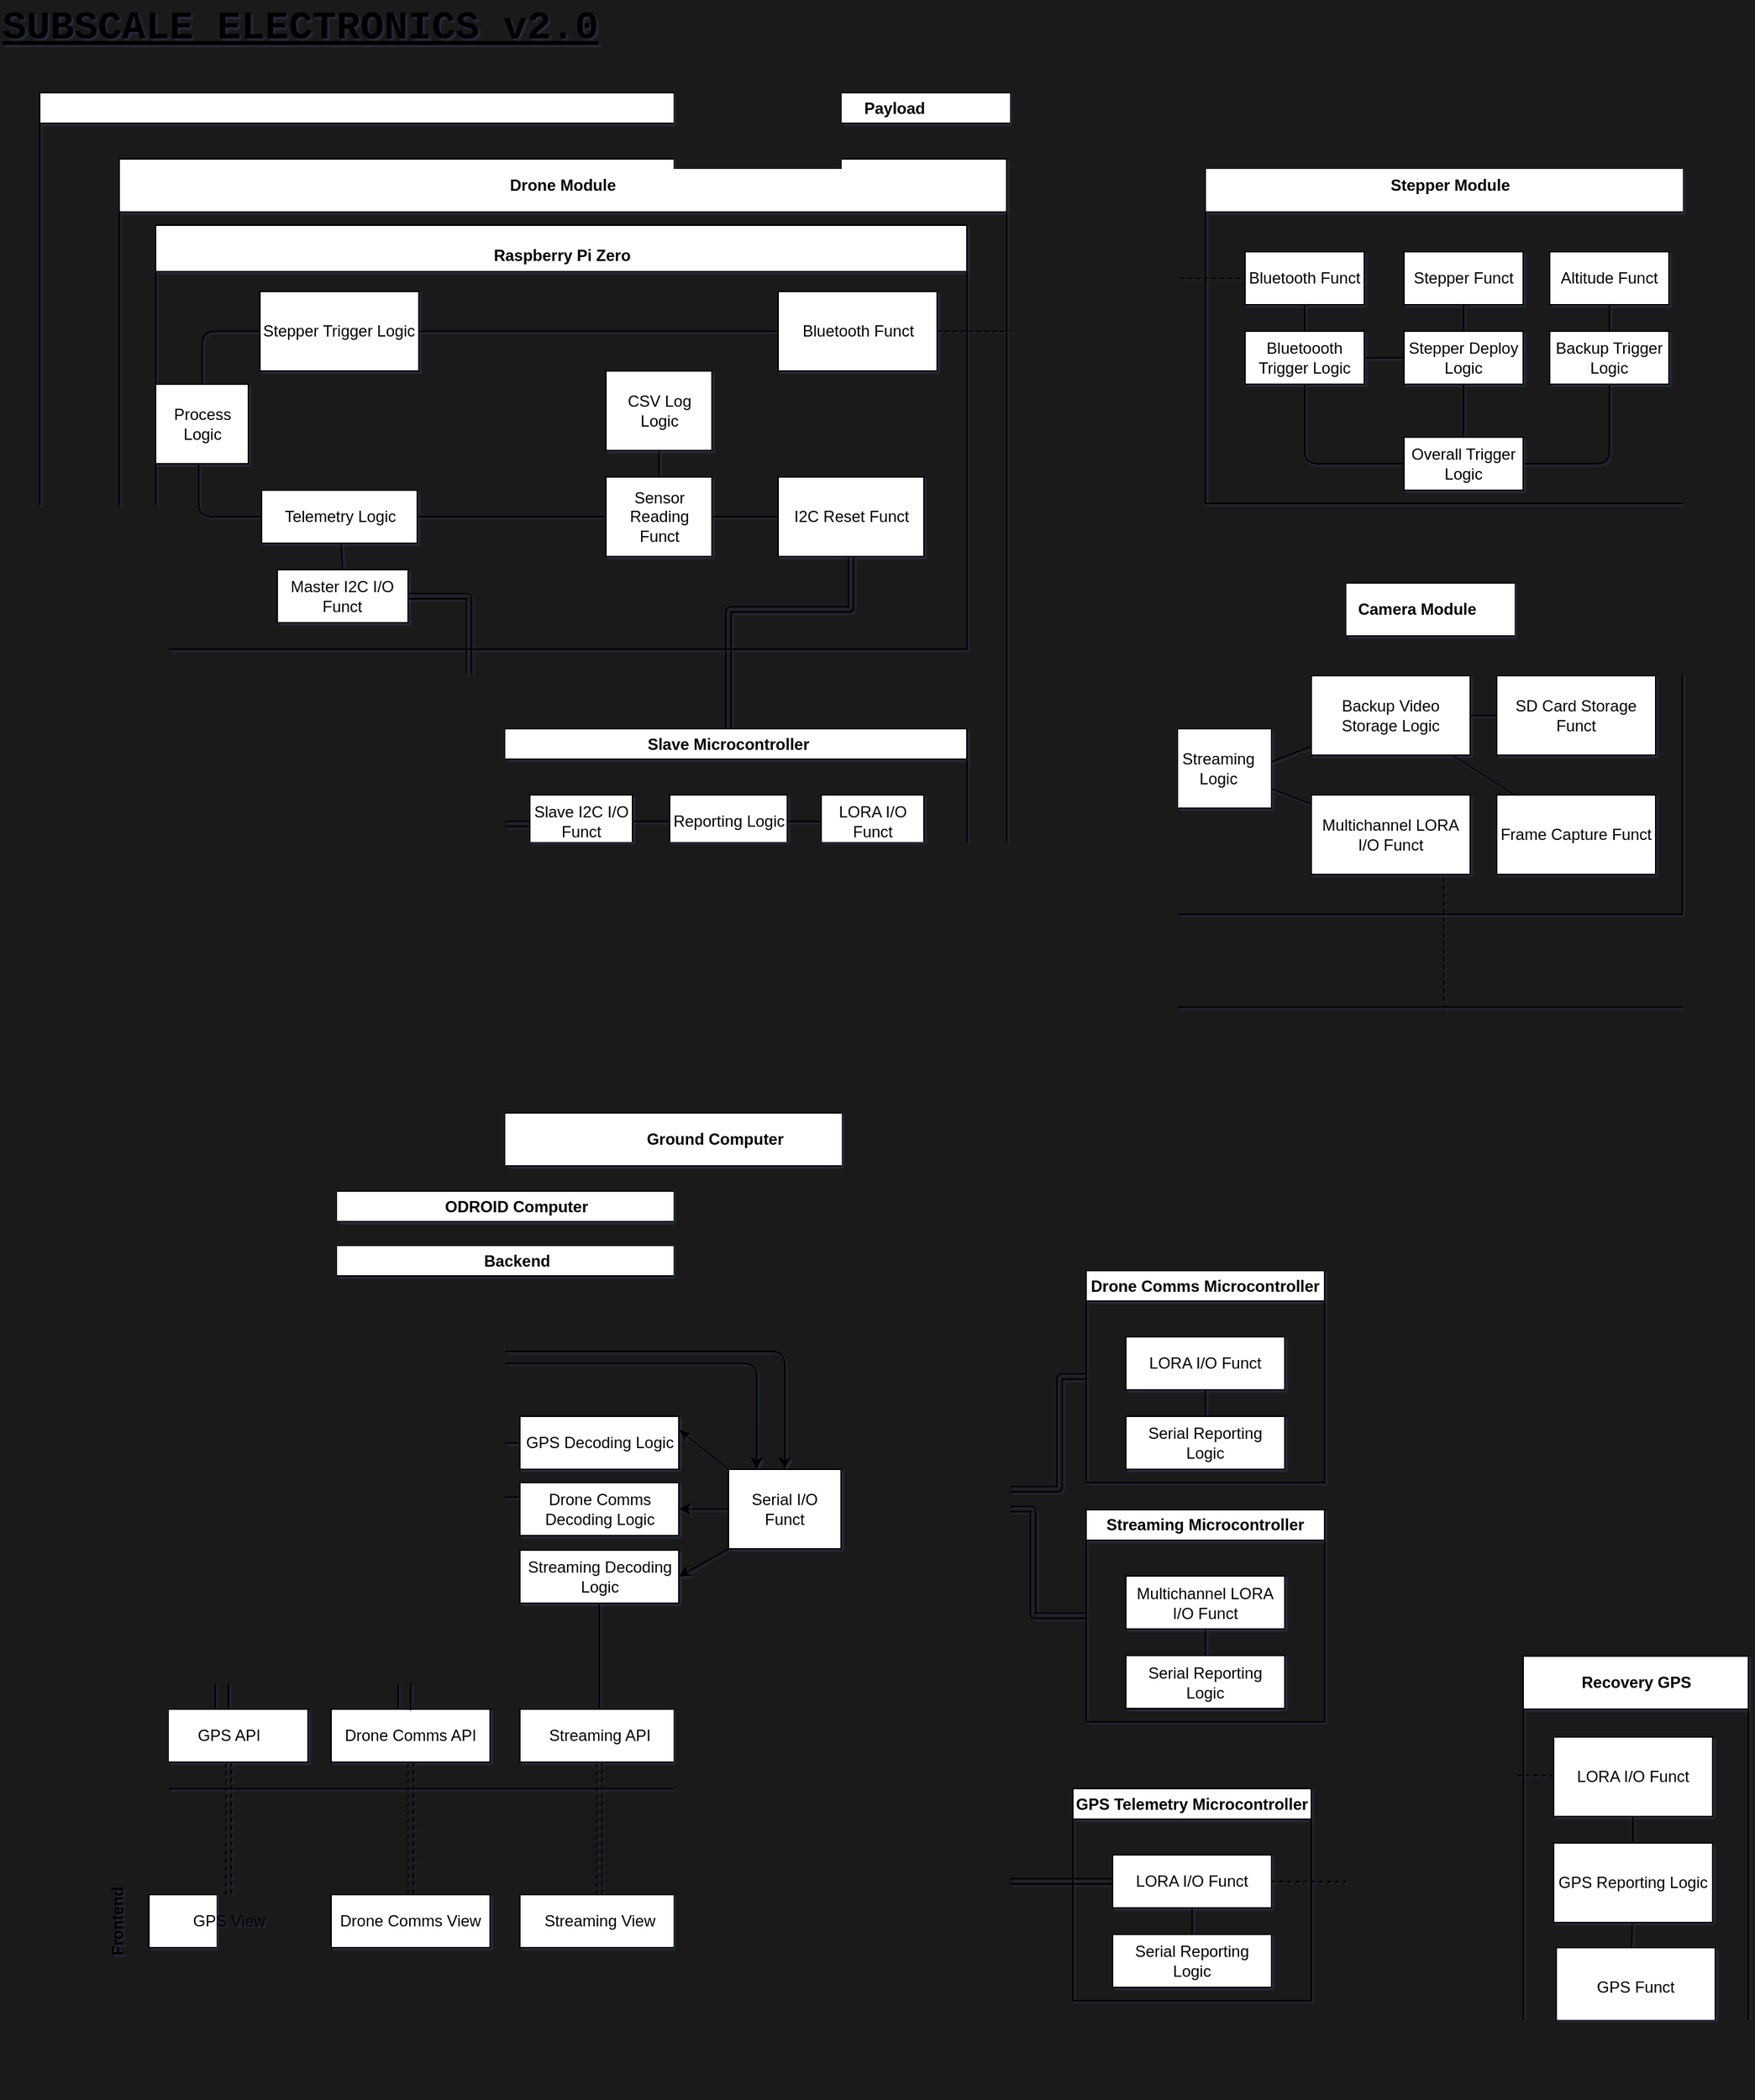 <mxfile scale="2" border="10">
    <diagram id="4QediJ6yFRxEmzGJgpwU" name="Page-2">
        <mxGraphModel dx="1545" dy="876" grid="1" gridSize="10" guides="1" tooltips="1" connect="1" arrows="1" fold="1" page="0" pageScale="1" pageWidth="850" pageHeight="1100" background="#1A1A1A" math="0" shadow="1">
            <root>
                <mxCell id="0"/>
                <mxCell id="1" parent="0"/>
                <mxCell id="gPSL2kvVGcQyYVKuC0gU-1" value="&lt;div style=&quot;font-size: 30px;&quot;&gt;SUBSCALE ELECTRONICS v2.0&lt;/div&gt;" style="text;html=1;strokeColor=none;fillColor=none;align=left;verticalAlign=middle;whiteSpace=wrap;rounded=0;fontFamily=Courier New;fontSize=30;fontStyle=5" parent="1" vertex="1">
                    <mxGeometry x="-390" y="90" width="640" height="40" as="geometry"/>
                </mxCell>
                <mxCell id="gPSL2kvVGcQyYVKuC0gU-23" value="Ground Computer" style="swimlane;whiteSpace=wrap;html=1;startSize=40;" parent="1" vertex="1">
                    <mxGeometry x="-350" y="930" width="1000" height="740" as="geometry">
                        <mxRectangle x="110" y="470" width="180" height="40" as="alternateBounds"/>
                    </mxGeometry>
                </mxCell>
                <mxCell id="gPSL2kvVGcQyYVKuC0gU-254" style="edgeStyle=orthogonalEdgeStyle;shape=link;jumpStyle=arc;jumpSize=20;html=1;entryX=1;entryY=0.25;entryDx=0;entryDy=0;fontColor=default;startArrow=none;startFill=0;endArrow=none;endFill=0;" parent="gPSL2kvVGcQyYVKuC0gU-23" source="gPSL2kvVGcQyYVKuC0gU-136" target="gPSL2kvVGcQyYVKuC0gU-139" edge="1">
                    <mxGeometry relative="1" as="geometry">
                        <Array as="points">
                            <mxPoint x="760" y="199"/>
                            <mxPoint x="760" y="284"/>
                        </Array>
                    </mxGeometry>
                </mxCell>
                <mxCell id="gPSL2kvVGcQyYVKuC0gU-136" value="Drone Comms Microcontroller" style="swimlane;whiteSpace=wrap;html=1;labelBackgroundColor=none;fontColor=default;" parent="gPSL2kvVGcQyYVKuC0gU-23" vertex="1">
                    <mxGeometry x="780" y="119" width="180" height="160" as="geometry"/>
                </mxCell>
                <mxCell id="gPSL2kvVGcQyYVKuC0gU-144" style="edgeStyle=none;html=1;fontColor=default;startArrow=none;startFill=0;endArrow=none;endFill=0;" parent="gPSL2kvVGcQyYVKuC0gU-136" source="gPSL2kvVGcQyYVKuC0gU-24" target="gPSL2kvVGcQyYVKuC0gU-137" edge="1">
                    <mxGeometry relative="1" as="geometry"/>
                </mxCell>
                <mxCell id="gPSL2kvVGcQyYVKuC0gU-24" value="LORA I/O Funct" style="rounded=0;whiteSpace=wrap;html=1;" parent="gPSL2kvVGcQyYVKuC0gU-136" vertex="1">
                    <mxGeometry x="30" y="50" width="120" height="40" as="geometry"/>
                </mxCell>
                <mxCell id="gPSL2kvVGcQyYVKuC0gU-137" value="Serial Reporting Logic" style="rounded=0;whiteSpace=wrap;html=1;" parent="gPSL2kvVGcQyYVKuC0gU-136" vertex="1">
                    <mxGeometry x="30" y="110" width="120" height="40" as="geometry"/>
                </mxCell>
                <mxCell id="gPSL2kvVGcQyYVKuC0gU-272" style="edgeStyle=orthogonalEdgeStyle;jumpStyle=gap;jumpSize=20;html=1;fontColor=default;startArrow=none;startFill=0;endArrow=none;endFill=0;shape=link;" parent="gPSL2kvVGcQyYVKuC0gU-23" source="gPSL2kvVGcQyYVKuC0gU-166" target="gPSL2kvVGcQyYVKuC0gU-139" edge="1">
                    <mxGeometry relative="1" as="geometry">
                        <Array as="points">
                            <mxPoint x="740" y="379"/>
                            <mxPoint x="740" y="299"/>
                        </Array>
                    </mxGeometry>
                </mxCell>
                <mxCell id="gPSL2kvVGcQyYVKuC0gU-166" value="Streaming Microcontroller" style="swimlane;whiteSpace=wrap;html=1;labelBackgroundColor=none;fontColor=default;" parent="gPSL2kvVGcQyYVKuC0gU-23" vertex="1">
                    <mxGeometry x="780" y="299.5" width="180" height="160" as="geometry"/>
                </mxCell>
                <mxCell id="gPSL2kvVGcQyYVKuC0gU-167" style="edgeStyle=none;html=1;fontColor=default;startArrow=none;startFill=0;endArrow=none;endFill=0;" parent="gPSL2kvVGcQyYVKuC0gU-166" source="gPSL2kvVGcQyYVKuC0gU-168" target="gPSL2kvVGcQyYVKuC0gU-169" edge="1">
                    <mxGeometry relative="1" as="geometry"/>
                </mxCell>
                <mxCell id="gPSL2kvVGcQyYVKuC0gU-168" value="Multichannel LORA I/O Funct" style="rounded=0;whiteSpace=wrap;html=1;" parent="gPSL2kvVGcQyYVKuC0gU-166" vertex="1">
                    <mxGeometry x="30" y="50" width="120" height="40" as="geometry"/>
                </mxCell>
                <mxCell id="gPSL2kvVGcQyYVKuC0gU-169" value="Serial Reporting Logic" style="rounded=0;whiteSpace=wrap;html=1;" parent="gPSL2kvVGcQyYVKuC0gU-166" vertex="1">
                    <mxGeometry x="30" y="110" width="120" height="40" as="geometry"/>
                </mxCell>
                <mxCell id="gPSL2kvVGcQyYVKuC0gU-249" value="ODROID Computer" style="swimlane;whiteSpace=wrap;html=1;labelBackgroundColor=none;fontColor=default;gradientColor=none;" parent="gPSL2kvVGcQyYVKuC0gU-23" vertex="1">
                    <mxGeometry x="20" y="59" width="660" height="641" as="geometry">
                        <mxRectangle x="20" y="59" width="150" height="30" as="alternateBounds"/>
                    </mxGeometry>
                </mxCell>
                <mxCell id="gPSL2kvVGcQyYVKuC0gU-245" value="Frontend" style="swimlane;horizontal=0;whiteSpace=wrap;html=1;labelBackgroundColor=none;fontColor=default;gradientColor=none;" parent="gPSL2kvVGcQyYVKuC0gU-249" vertex="1">
                    <mxGeometry x="17.5" y="501" width="452.5" height="100" as="geometry"/>
                </mxCell>
                <mxCell id="gPSL2kvVGcQyYVKuC0gU-142" value="GPS View" style="rounded=0;whiteSpace=wrap;html=1;" parent="gPSL2kvVGcQyYVKuC0gU-245" vertex="1">
                    <mxGeometry x="35" y="30" width="120" height="40" as="geometry"/>
                </mxCell>
                <mxCell id="gPSL2kvVGcQyYVKuC0gU-203" value="Drone Comms View" style="rounded=0;whiteSpace=wrap;html=1;" parent="gPSL2kvVGcQyYVKuC0gU-245" vertex="1">
                    <mxGeometry x="172.5" y="30" width="120" height="40" as="geometry"/>
                </mxCell>
                <mxCell id="gPSL2kvVGcQyYVKuC0gU-204" value="Streaming View" style="rounded=0;whiteSpace=wrap;html=1;" parent="gPSL2kvVGcQyYVKuC0gU-245" vertex="1">
                    <mxGeometry x="315" y="30" width="120" height="40" as="geometry"/>
                </mxCell>
                <mxCell id="gPSL2kvVGcQyYVKuC0gU-138" value="Backend" style="swimlane;whiteSpace=wrap;html=1;labelBackgroundColor=none;fontColor=default;" parent="gPSL2kvVGcQyYVKuC0gU-249" vertex="1">
                    <mxGeometry x="17.5" y="41" width="625" height="410" as="geometry"/>
                </mxCell>
                <mxCell id="gPSL2kvVGcQyYVKuC0gU-197" style="jumpStyle=arc;jumpSize=20;html=1;entryX=1;entryY=0.25;entryDx=0;entryDy=0;fontColor=default;startArrow=none;startFill=0;endArrow=classicThin;endFill=1;exitX=0;exitY=0;exitDx=0;exitDy=0;" parent="gPSL2kvVGcQyYVKuC0gU-138" source="gPSL2kvVGcQyYVKuC0gU-139" target="gPSL2kvVGcQyYVKuC0gU-190" edge="1">
                    <mxGeometry relative="1" as="geometry"/>
                </mxCell>
                <mxCell id="gPSL2kvVGcQyYVKuC0gU-198" style="edgeStyle=none;jumpStyle=arc;jumpSize=20;html=1;fontColor=default;startArrow=none;startFill=0;endArrow=classic;endFill=1;" parent="gPSL2kvVGcQyYVKuC0gU-138" source="gPSL2kvVGcQyYVKuC0gU-139" target="gPSL2kvVGcQyYVKuC0gU-192" edge="1">
                    <mxGeometry relative="1" as="geometry"/>
                </mxCell>
                <mxCell id="gPSL2kvVGcQyYVKuC0gU-199" style="edgeStyle=none;jumpStyle=arc;jumpSize=20;html=1;entryX=1;entryY=0.5;entryDx=0;entryDy=0;fontColor=default;startArrow=none;startFill=0;endArrow=classic;endFill=1;exitX=0;exitY=1;exitDx=0;exitDy=0;" parent="gPSL2kvVGcQyYVKuC0gU-138" source="gPSL2kvVGcQyYVKuC0gU-139" target="gPSL2kvVGcQyYVKuC0gU-193" edge="1">
                    <mxGeometry relative="1" as="geometry"/>
                </mxCell>
                <mxCell id="gPSL2kvVGcQyYVKuC0gU-139" value="Serial I/O Funct" style="rounded=0;whiteSpace=wrap;html=1;" parent="gPSL2kvVGcQyYVKuC0gU-138" vertex="1">
                    <mxGeometry x="472.5" y="169" width="85" height="60" as="geometry"/>
                </mxCell>
                <mxCell id="gPSL2kvVGcQyYVKuC0gU-201" style="edgeStyle=orthogonalEdgeStyle;jumpStyle=arc;jumpSize=20;html=1;fontColor=default;startArrow=none;startFill=0;endArrow=classic;endFill=1;" parent="gPSL2kvVGcQyYVKuC0gU-138" source="gPSL2kvVGcQyYVKuC0gU-140" target="gPSL2kvVGcQyYVKuC0gU-139" edge="1">
                    <mxGeometry relative="1" as="geometry">
                        <mxPoint x="472.5" y="80.0" as="targetPoint"/>
                        <Array as="points">
                            <mxPoint x="85" y="80"/>
                            <mxPoint x="515" y="80"/>
                        </Array>
                    </mxGeometry>
                </mxCell>
                <mxCell id="gPSL2kvVGcQyYVKuC0gU-140" value="GPS API" style="rounded=0;whiteSpace=wrap;html=1;" parent="gPSL2kvVGcQyYVKuC0gU-138" vertex="1">
                    <mxGeometry x="35" y="350" width="120" height="40" as="geometry"/>
                </mxCell>
                <mxCell id="gPSL2kvVGcQyYVKuC0gU-202" style="edgeStyle=orthogonalEdgeStyle;jumpStyle=arc;jumpSize=20;html=1;entryX=0.25;entryY=0;entryDx=0;entryDy=0;fontColor=default;startArrow=none;startFill=0;endArrow=classic;endFill=1;" parent="gPSL2kvVGcQyYVKuC0gU-138" source="gPSL2kvVGcQyYVKuC0gU-159" target="gPSL2kvVGcQyYVKuC0gU-139" edge="1">
                    <mxGeometry relative="1" as="geometry">
                        <mxPoint x="472.16" y="89.12" as="targetPoint"/>
                        <Array as="points">
                            <mxPoint x="223" y="89"/>
                            <mxPoint x="494" y="89"/>
                        </Array>
                    </mxGeometry>
                </mxCell>
                <mxCell id="gPSL2kvVGcQyYVKuC0gU-159" value="Drone Comms API" style="rounded=0;whiteSpace=wrap;html=1;" parent="gPSL2kvVGcQyYVKuC0gU-138" vertex="1">
                    <mxGeometry x="172.5" y="350.0" width="120" height="40" as="geometry"/>
                </mxCell>
                <mxCell id="gPSL2kvVGcQyYVKuC0gU-183" value="Streaming API" style="rounded=0;whiteSpace=wrap;html=1;" parent="gPSL2kvVGcQyYVKuC0gU-138" vertex="1">
                    <mxGeometry x="315" y="350.0" width="120" height="40" as="geometry"/>
                </mxCell>
                <mxCell id="gPSL2kvVGcQyYVKuC0gU-194" style="edgeStyle=orthogonalEdgeStyle;jumpStyle=arc;jumpSize=20;html=1;entryX=0.5;entryY=0;entryDx=0;entryDy=0;fontColor=default;startArrow=none;startFill=0;endArrow=none;endFill=0;" parent="gPSL2kvVGcQyYVKuC0gU-138" source="gPSL2kvVGcQyYVKuC0gU-190" target="gPSL2kvVGcQyYVKuC0gU-140" edge="1">
                    <mxGeometry relative="1" as="geometry"/>
                </mxCell>
                <mxCell id="gPSL2kvVGcQyYVKuC0gU-190" value="GPS Decoding Logic" style="rounded=0;whiteSpace=wrap;html=1;" parent="gPSL2kvVGcQyYVKuC0gU-138" vertex="1">
                    <mxGeometry x="315" y="129" width="120" height="40" as="geometry"/>
                </mxCell>
                <mxCell id="gPSL2kvVGcQyYVKuC0gU-195" style="edgeStyle=orthogonalEdgeStyle;jumpStyle=arc;jumpSize=20;html=1;entryX=0.5;entryY=0;entryDx=0;entryDy=0;fontColor=default;startArrow=none;startFill=0;endArrow=none;endFill=0;" parent="gPSL2kvVGcQyYVKuC0gU-138" source="gPSL2kvVGcQyYVKuC0gU-192" target="gPSL2kvVGcQyYVKuC0gU-159" edge="1">
                    <mxGeometry relative="1" as="geometry">
                        <Array as="points">
                            <mxPoint x="233" y="190"/>
                            <mxPoint x="233" y="351"/>
                            <mxPoint x="233" y="351"/>
                        </Array>
                    </mxGeometry>
                </mxCell>
                <mxCell id="gPSL2kvVGcQyYVKuC0gU-192" value="Drone Comms Decoding Logic" style="rounded=0;whiteSpace=wrap;html=1;" parent="gPSL2kvVGcQyYVKuC0gU-138" vertex="1">
                    <mxGeometry x="315" y="179" width="120" height="40" as="geometry"/>
                </mxCell>
                <mxCell id="gPSL2kvVGcQyYVKuC0gU-196" style="edgeStyle=orthogonalEdgeStyle;jumpStyle=arc;jumpSize=20;html=1;fontColor=default;startArrow=none;startFill=0;endArrow=none;endFill=0;" parent="gPSL2kvVGcQyYVKuC0gU-138" source="gPSL2kvVGcQyYVKuC0gU-193" target="gPSL2kvVGcQyYVKuC0gU-183" edge="1">
                    <mxGeometry relative="1" as="geometry"/>
                </mxCell>
                <mxCell id="gPSL2kvVGcQyYVKuC0gU-193" value="Streaming Decoding Logic" style="rounded=0;whiteSpace=wrap;html=1;" parent="gPSL2kvVGcQyYVKuC0gU-138" vertex="1">
                    <mxGeometry x="315" y="230" width="120" height="40" as="geometry"/>
                </mxCell>
                <mxCell id="gPSL2kvVGcQyYVKuC0gU-246" style="edgeStyle=orthogonalEdgeStyle;shape=link;jumpStyle=arc;jumpSize=20;html=1;fontColor=default;startArrow=none;startFill=0;endArrow=none;endFill=0;dashed=1;" parent="gPSL2kvVGcQyYVKuC0gU-249" source="gPSL2kvVGcQyYVKuC0gU-140" target="gPSL2kvVGcQyYVKuC0gU-142" edge="1">
                    <mxGeometry relative="1" as="geometry"/>
                </mxCell>
                <mxCell id="gPSL2kvVGcQyYVKuC0gU-247" style="edgeStyle=orthogonalEdgeStyle;shape=link;jumpStyle=arc;jumpSize=20;html=1;dashed=1;fontColor=default;startArrow=none;startFill=0;endArrow=none;endFill=0;" parent="gPSL2kvVGcQyYVKuC0gU-249" source="gPSL2kvVGcQyYVKuC0gU-159" target="gPSL2kvVGcQyYVKuC0gU-203" edge="1">
                    <mxGeometry relative="1" as="geometry"/>
                </mxCell>
                <mxCell id="gPSL2kvVGcQyYVKuC0gU-248" style="edgeStyle=orthogonalEdgeStyle;shape=link;jumpStyle=arc;jumpSize=20;html=1;dashed=1;fontColor=default;startArrow=none;startFill=0;endArrow=none;endFill=0;" parent="gPSL2kvVGcQyYVKuC0gU-249" source="gPSL2kvVGcQyYVKuC0gU-183" target="gPSL2kvVGcQyYVKuC0gU-204" edge="1">
                    <mxGeometry relative="1" as="geometry"/>
                </mxCell>
                <mxCell id="gPSL2kvVGcQyYVKuC0gU-185" value="GPS Telemetry Microcontroller" style="swimlane;whiteSpace=wrap;html=1;labelBackgroundColor=none;fontColor=default;" parent="gPSL2kvVGcQyYVKuC0gU-23" vertex="1">
                    <mxGeometry x="770" y="510" width="180" height="160" as="geometry"/>
                </mxCell>
                <mxCell id="gPSL2kvVGcQyYVKuC0gU-186" style="edgeStyle=none;html=1;fontColor=default;startArrow=none;startFill=0;endArrow=none;endFill=0;" parent="gPSL2kvVGcQyYVKuC0gU-185" source="gPSL2kvVGcQyYVKuC0gU-187" target="gPSL2kvVGcQyYVKuC0gU-188" edge="1">
                    <mxGeometry relative="1" as="geometry"/>
                </mxCell>
                <mxCell id="gPSL2kvVGcQyYVKuC0gU-187" value="LORA I/O Funct" style="rounded=0;whiteSpace=wrap;html=1;" parent="gPSL2kvVGcQyYVKuC0gU-185" vertex="1">
                    <mxGeometry x="30" y="50" width="120" height="40" as="geometry"/>
                </mxCell>
                <mxCell id="gPSL2kvVGcQyYVKuC0gU-188" value="Serial Reporting Logic" style="rounded=0;whiteSpace=wrap;html=1;" parent="gPSL2kvVGcQyYVKuC0gU-185" vertex="1">
                    <mxGeometry x="30" y="110" width="120" height="40" as="geometry"/>
                </mxCell>
                <mxCell id="gPSL2kvVGcQyYVKuC0gU-273" style="edgeStyle=orthogonalEdgeStyle;shape=link;jumpStyle=gap;jumpSize=20;html=1;entryX=0;entryY=0.5;entryDx=0;entryDy=0;fontColor=default;startArrow=none;startFill=0;endArrow=none;endFill=0;" parent="gPSL2kvVGcQyYVKuC0gU-23" source="gPSL2kvVGcQyYVKuC0gU-139" target="gPSL2kvVGcQyYVKuC0gU-187" edge="1">
                    <mxGeometry relative="1" as="geometry">
                        <Array as="points">
                            <mxPoint x="697" y="320"/>
                            <mxPoint x="697" y="580"/>
                        </Array>
                    </mxGeometry>
                </mxCell>
                <mxCell id="gPSL2kvVGcQyYVKuC0gU-86" value="" style="endArrow=none;html=1;dashed=1;fontColor=default;exitX=1;exitY=0.5;exitDx=0;exitDy=0;startArrow=none;startFill=0;edgeStyle=orthogonalEdgeStyle;endFill=0;entryX=0.551;entryY=1.057;entryDx=0;entryDy=0;entryPerimeter=0;" parent="1" source="gPSL2kvVGcQyYVKuC0gU-24" target="gPSL2kvVGcQyYVKuC0gU-228" edge="1">
                    <mxGeometry relative="1" as="geometry">
                        <mxPoint x="310" y="500" as="sourcePoint"/>
                        <mxPoint x="230" y="790" as="targetPoint"/>
                        <Array as="points">
                            <mxPoint x="670" y="1120"/>
                            <mxPoint x="670" y="880"/>
                            <mxPoint x="273" y="880"/>
                        </Array>
                    </mxGeometry>
                </mxCell>
                <mxCell id="gPSL2kvVGcQyYVKuC0gU-87" value="" style="shape=mxgraph.cisco.wireless.wireless_transport;html=1;pointerEvents=1;dashed=0;fillColor=#036897;strokeColor=#ffffff;strokeWidth=2;verticalLabelPosition=bottom;verticalAlign=top;align=center;outlineConnect=0;labelBackgroundColor=none;fontColor=default;" parent="gPSL2kvVGcQyYVKuC0gU-86" vertex="1">
                    <mxGeometry width="30" height="20" relative="1" as="geometry">
                        <mxPoint x="-203" y="-10" as="offset"/>
                    </mxGeometry>
                </mxCell>
                <mxCell id="gPSL2kvVGcQyYVKuC0gU-102" value="Recovery GPS" style="swimlane;labelBackgroundColor=none;fontColor=default;html=1;startSize=40;" parent="1" vertex="1">
                    <mxGeometry x="760" y="1340" width="170" height="310" as="geometry"/>
                </mxCell>
                <mxCell id="gPSL2kvVGcQyYVKuC0gU-112" style="edgeStyle=none;html=1;fontColor=default;startArrow=none;startFill=0;endArrow=none;endFill=0;exitX=0.474;exitY=-0.006;exitDx=0;exitDy=0;exitPerimeter=0;" parent="gPSL2kvVGcQyYVKuC0gU-102" source="gPSL2kvVGcQyYVKuC0gU-263" target="gPSL2kvVGcQyYVKuC0gU-109" edge="1">
                    <mxGeometry relative="1" as="geometry">
                        <mxPoint x="100" y="224" as="sourcePoint"/>
                    </mxGeometry>
                </mxCell>
                <mxCell id="gPSL2kvVGcQyYVKuC0gU-111" style="edgeStyle=none;html=1;fontColor=default;startArrow=none;startFill=0;endArrow=none;endFill=0;" parent="gPSL2kvVGcQyYVKuC0gU-102" source="gPSL2kvVGcQyYVKuC0gU-107" target="gPSL2kvVGcQyYVKuC0gU-109" edge="1">
                    <mxGeometry relative="1" as="geometry"/>
                </mxCell>
                <mxCell id="gPSL2kvVGcQyYVKuC0gU-107" value="LORA I/O Funct" style="rounded=0;whiteSpace=wrap;html=1;labelBackgroundColor=none;fontColor=default;" parent="gPSL2kvVGcQyYVKuC0gU-102" vertex="1">
                    <mxGeometry x="23" y="61" width="120" height="60" as="geometry"/>
                </mxCell>
                <mxCell id="gPSL2kvVGcQyYVKuC0gU-109" value="GPS Reporting Logic" style="rounded=0;whiteSpace=wrap;html=1;labelBackgroundColor=none;fontColor=default;" parent="gPSL2kvVGcQyYVKuC0gU-102" vertex="1">
                    <mxGeometry x="23" y="141" width="120" height="60" as="geometry"/>
                </mxCell>
                <mxCell id="gPSL2kvVGcQyYVKuC0gU-263" value="GPS Funct" style="rounded=0;whiteSpace=wrap;html=1;labelBackgroundColor=none;fontColor=default;" parent="gPSL2kvVGcQyYVKuC0gU-102" vertex="1">
                    <mxGeometry x="25" y="220" width="120" height="60" as="geometry"/>
                </mxCell>
                <mxCell id="gPSL2kvVGcQyYVKuC0gU-104" value="" style="endArrow=none;html=1;dashed=1;fontColor=default;exitX=1;exitY=0.5;exitDx=0;exitDy=0;entryX=0;entryY=0.5;entryDx=0;entryDy=0;startArrow=none;startFill=0;edgeStyle=orthogonalEdgeStyle;endFill=0;" parent="1" source="gPSL2kvVGcQyYVKuC0gU-187" target="gPSL2kvVGcQyYVKuC0gU-107" edge="1">
                    <mxGeometry relative="1" as="geometry">
                        <mxPoint x="540" y="846.85" as="sourcePoint"/>
                        <mxPoint x="540.47" y="745.45" as="targetPoint"/>
                        <Array as="points">
                            <mxPoint x="710" y="1510"/>
                            <mxPoint x="710" y="1430"/>
                            <mxPoint x="783" y="1430"/>
                        </Array>
                    </mxGeometry>
                </mxCell>
                <mxCell id="gPSL2kvVGcQyYVKuC0gU-105" value="" style="shape=mxgraph.cisco.wireless.wireless_transport;html=1;pointerEvents=1;dashed=0;fillColor=#036897;strokeColor=#ffffff;strokeWidth=2;verticalLabelPosition=bottom;verticalAlign=top;align=center;outlineConnect=0;labelBackgroundColor=none;fontColor=default;" parent="gPSL2kvVGcQyYVKuC0gU-104" vertex="1">
                    <mxGeometry width="30" height="20" relative="1" as="geometry">
                        <mxPoint x="-10" y="-49" as="offset"/>
                    </mxGeometry>
                </mxCell>
                <mxCell id="gPSL2kvVGcQyYVKuC0gU-171" value="Payload" style="swimlane;labelBackgroundColor=none;fontColor=default;gradientColor=none;html=1;" parent="1" vertex="1">
                    <mxGeometry x="-360" y="160" width="1290" height="690" as="geometry"/>
                </mxCell>
                <mxCell id="gPSL2kvVGcQyYVKuC0gU-147" value="Camera Module" style="swimlane;whiteSpace=wrap;html=1;startSize=40;" parent="gPSL2kvVGcQyYVKuC0gU-171" vertex="1">
                    <mxGeometry x="840" y="370" width="400" height="250" as="geometry">
                        <mxRectangle x="40" y="80" width="180" height="40" as="alternateBounds"/>
                    </mxGeometry>
                </mxCell>
                <mxCell id="gPSL2kvVGcQyYVKuC0gU-152" style="edgeStyle=none;html=1;fontColor=default;startArrow=none;startFill=0;endArrow=none;endFill=0;" parent="gPSL2kvVGcQyYVKuC0gU-147" source="gPSL2kvVGcQyYVKuC0gU-148" target="gPSL2kvVGcQyYVKuC0gU-150" edge="1">
                    <mxGeometry relative="1" as="geometry"/>
                </mxCell>
                <mxCell id="gPSL2kvVGcQyYVKuC0gU-148" value="Frame Capture Funct" style="rounded=0;whiteSpace=wrap;html=1;" parent="gPSL2kvVGcQyYVKuC0gU-147" vertex="1">
                    <mxGeometry x="260" y="160" width="120" height="60" as="geometry"/>
                </mxCell>
                <mxCell id="gPSL2kvVGcQyYVKuC0gU-151" style="edgeStyle=none;html=1;fontColor=default;startArrow=none;startFill=0;endArrow=none;endFill=0;" parent="gPSL2kvVGcQyYVKuC0gU-147" source="gPSL2kvVGcQyYVKuC0gU-149" target="gPSL2kvVGcQyYVKuC0gU-150" edge="1">
                    <mxGeometry relative="1" as="geometry"/>
                </mxCell>
                <mxCell id="gPSL2kvVGcQyYVKuC0gU-149" value="SD Card Storage Funct" style="rounded=0;whiteSpace=wrap;html=1;" parent="gPSL2kvVGcQyYVKuC0gU-147" vertex="1">
                    <mxGeometry x="260" y="70" width="120" height="60" as="geometry"/>
                </mxCell>
                <mxCell id="gPSL2kvVGcQyYVKuC0gU-157" style="edgeStyle=none;html=1;entryX=0.983;entryY=0.425;entryDx=0;entryDy=0;entryPerimeter=0;fontColor=default;startArrow=none;startFill=0;endArrow=none;endFill=0;" parent="gPSL2kvVGcQyYVKuC0gU-147" source="gPSL2kvVGcQyYVKuC0gU-150" target="gPSL2kvVGcQyYVKuC0gU-155" edge="1">
                    <mxGeometry relative="1" as="geometry"/>
                </mxCell>
                <mxCell id="gPSL2kvVGcQyYVKuC0gU-150" value="Backup Video Storage Logic" style="rounded=0;whiteSpace=wrap;html=1;" parent="gPSL2kvVGcQyYVKuC0gU-147" vertex="1">
                    <mxGeometry x="120" y="70" width="120" height="60" as="geometry"/>
                </mxCell>
                <mxCell id="gPSL2kvVGcQyYVKuC0gU-156" style="edgeStyle=none;html=1;fontColor=default;startArrow=none;startFill=0;endArrow=none;endFill=0;" parent="gPSL2kvVGcQyYVKuC0gU-147" source="gPSL2kvVGcQyYVKuC0gU-154" target="gPSL2kvVGcQyYVKuC0gU-155" edge="1">
                    <mxGeometry relative="1" as="geometry"/>
                </mxCell>
                <mxCell id="gPSL2kvVGcQyYVKuC0gU-154" value="Multichannel LORA I/O Funct" style="rounded=0;whiteSpace=wrap;html=1;" parent="gPSL2kvVGcQyYVKuC0gU-147" vertex="1">
                    <mxGeometry x="120" y="160" width="120" height="60" as="geometry"/>
                </mxCell>
                <mxCell id="gPSL2kvVGcQyYVKuC0gU-155" value="Streaming Logic" style="rounded=0;whiteSpace=wrap;html=1;" parent="gPSL2kvVGcQyYVKuC0gU-147" vertex="1">
                    <mxGeometry x="10" y="110" width="80" height="60" as="geometry"/>
                </mxCell>
                <mxCell id="gPSL2kvVGcQyYVKuC0gU-21" value="Stepper Module" style="swimlane;whiteSpace=wrap;html=1;startSize=40;" parent="gPSL2kvVGcQyYVKuC0gU-171" vertex="1">
                    <mxGeometry x="880" y="50" width="370" height="260" as="geometry">
                        <mxRectangle x="370" y="80" width="180" height="40" as="alternateBounds"/>
                    </mxGeometry>
                </mxCell>
                <mxCell id="gPSL2kvVGcQyYVKuC0gU-124" style="edgeStyle=none;html=1;fontColor=default;startArrow=none;startFill=0;endArrow=none;endFill=0;" parent="gPSL2kvVGcQyYVKuC0gU-21" source="gPSL2kvVGcQyYVKuC0gU-22" target="gPSL2kvVGcQyYVKuC0gU-117" edge="1">
                    <mxGeometry relative="1" as="geometry"/>
                </mxCell>
                <mxCell id="gPSL2kvVGcQyYVKuC0gU-22" value="Stepper Funct" style="rounded=0;whiteSpace=wrap;html=1;" parent="gPSL2kvVGcQyYVKuC0gU-21" vertex="1">
                    <mxGeometry x="150" y="70" width="90" height="40" as="geometry"/>
                </mxCell>
                <mxCell id="gPSL2kvVGcQyYVKuC0gU-114" value="Bluetooth Funct" style="rounded=0;whiteSpace=wrap;html=1;" parent="gPSL2kvVGcQyYVKuC0gU-21" vertex="1">
                    <mxGeometry x="30" y="70" width="90" height="40" as="geometry"/>
                </mxCell>
                <mxCell id="gPSL2kvVGcQyYVKuC0gU-115" value="Altitude Funct" style="rounded=0;whiteSpace=wrap;html=1;" parent="gPSL2kvVGcQyYVKuC0gU-21" vertex="1">
                    <mxGeometry x="260" y="70" width="90" height="40" as="geometry"/>
                </mxCell>
                <mxCell id="_GHLLQImxxOvS69e7ARH-2" style="edgeStyle=none;html=1;endArrow=none;endFill=0;" edge="1" parent="gPSL2kvVGcQyYVKuC0gU-21" source="gPSL2kvVGcQyYVKuC0gU-117" target="gPSL2kvVGcQyYVKuC0gU-131">
                    <mxGeometry relative="1" as="geometry"/>
                </mxCell>
                <mxCell id="gPSL2kvVGcQyYVKuC0gU-117" value="Stepper Deploy Logic" style="rounded=0;whiteSpace=wrap;html=1;" parent="gPSL2kvVGcQyYVKuC0gU-21" vertex="1">
                    <mxGeometry x="150" y="130" width="90" height="40" as="geometry"/>
                </mxCell>
                <mxCell id="gPSL2kvVGcQyYVKuC0gU-128" style="edgeStyle=none;html=1;fontColor=default;startArrow=none;startFill=0;endArrow=none;endFill=0;" parent="gPSL2kvVGcQyYVKuC0gU-21" source="gPSL2kvVGcQyYVKuC0gU-118" target="gPSL2kvVGcQyYVKuC0gU-115" edge="1">
                    <mxGeometry relative="1" as="geometry"/>
                </mxCell>
                <mxCell id="_GHLLQImxxOvS69e7ARH-3" style="edgeStyle=orthogonalEdgeStyle;html=1;endArrow=none;endFill=0;" edge="1" parent="gPSL2kvVGcQyYVKuC0gU-21" source="gPSL2kvVGcQyYVKuC0gU-118" target="gPSL2kvVGcQyYVKuC0gU-131">
                    <mxGeometry relative="1" as="geometry">
                        <Array as="points">
                            <mxPoint x="305" y="230"/>
                        </Array>
                    </mxGeometry>
                </mxCell>
                <mxCell id="gPSL2kvVGcQyYVKuC0gU-118" value="Backup Trigger Logic" style="rounded=0;whiteSpace=wrap;html=1;" parent="gPSL2kvVGcQyYVKuC0gU-21" vertex="1">
                    <mxGeometry x="260" y="130" width="90" height="40" as="geometry"/>
                </mxCell>
                <mxCell id="gPSL2kvVGcQyYVKuC0gU-127" style="edgeStyle=none;html=1;fontColor=default;startArrow=none;startFill=0;endArrow=none;endFill=0;" parent="gPSL2kvVGcQyYVKuC0gU-21" source="gPSL2kvVGcQyYVKuC0gU-126" target="gPSL2kvVGcQyYVKuC0gU-114" edge="1">
                    <mxGeometry relative="1" as="geometry"/>
                </mxCell>
                <mxCell id="gPSL2kvVGcQyYVKuC0gU-130" style="edgeStyle=none;html=1;fontColor=default;startArrow=none;startFill=0;endArrow=none;endFill=0;" parent="gPSL2kvVGcQyYVKuC0gU-21" source="gPSL2kvVGcQyYVKuC0gU-126" target="gPSL2kvVGcQyYVKuC0gU-117" edge="1">
                    <mxGeometry relative="1" as="geometry"/>
                </mxCell>
                <mxCell id="_GHLLQImxxOvS69e7ARH-1" style="edgeStyle=orthogonalEdgeStyle;html=1;endArrow=none;endFill=0;" edge="1" parent="gPSL2kvVGcQyYVKuC0gU-21" source="gPSL2kvVGcQyYVKuC0gU-126" target="gPSL2kvVGcQyYVKuC0gU-131">
                    <mxGeometry relative="1" as="geometry">
                        <Array as="points">
                            <mxPoint x="75" y="230"/>
                        </Array>
                    </mxGeometry>
                </mxCell>
                <mxCell id="gPSL2kvVGcQyYVKuC0gU-126" value="Bluetoooth Trigger Logic" style="rounded=0;whiteSpace=wrap;html=1;" parent="gPSL2kvVGcQyYVKuC0gU-21" vertex="1">
                    <mxGeometry x="30" y="130" width="90" height="40" as="geometry"/>
                </mxCell>
                <mxCell id="gPSL2kvVGcQyYVKuC0gU-131" value="Overall Trigger Logic" style="rounded=0;whiteSpace=wrap;html=1;" parent="gPSL2kvVGcQyYVKuC0gU-21" vertex="1">
                    <mxGeometry x="150" y="210" width="90" height="40" as="geometry"/>
                </mxCell>
                <mxCell id="gPSL2kvVGcQyYVKuC0gU-17" value="Drone Module" style="swimlane;whiteSpace=wrap;html=1;startSize=40;" parent="gPSL2kvVGcQyYVKuC0gU-171" vertex="1">
                    <mxGeometry x="60" y="50" width="670" height="580" as="geometry">
                        <mxRectangle x="40" y="80" width="180" height="40" as="alternateBounds"/>
                    </mxGeometry>
                </mxCell>
                <mxCell id="gPSL2kvVGcQyYVKuC0gU-222" value="Slave Microcontroller" style="swimlane;whiteSpace=wrap;html=1;labelBackgroundColor=none;fontColor=default;gradientColor=none;" parent="gPSL2kvVGcQyYVKuC0gU-17" vertex="1">
                    <mxGeometry x="280" y="430" width="360" height="120" as="geometry"/>
                </mxCell>
                <mxCell id="gPSL2kvVGcQyYVKuC0gU-250" style="edgeStyle=orthogonalEdgeStyle;jumpStyle=arc;jumpSize=20;html=1;fontColor=default;startArrow=none;startFill=0;endArrow=none;endFill=0;" parent="gPSL2kvVGcQyYVKuC0gU-222" source="gPSL2kvVGcQyYVKuC0gU-228" target="gPSL2kvVGcQyYVKuC0gU-231" edge="1">
                    <mxGeometry relative="1" as="geometry"/>
                </mxCell>
                <mxCell id="gPSL2kvVGcQyYVKuC0gU-228" value="LORA I/O Funct" style="rounded=0;whiteSpace=wrap;html=1;" parent="gPSL2kvVGcQyYVKuC0gU-222" vertex="1">
                    <mxGeometry x="250" y="50" width="77.5" height="40" as="geometry"/>
                </mxCell>
                <mxCell id="gPSL2kvVGcQyYVKuC0gU-229" value="Slave I2C I/O Funct" style="rounded=0;whiteSpace=wrap;html=1;" parent="gPSL2kvVGcQyYVKuC0gU-222" vertex="1">
                    <mxGeometry x="30" y="50" width="77.5" height="40" as="geometry"/>
                </mxCell>
                <mxCell id="gPSL2kvVGcQyYVKuC0gU-251" style="edgeStyle=orthogonalEdgeStyle;jumpStyle=arc;jumpSize=20;html=1;entryX=1;entryY=0.5;entryDx=0;entryDy=0;fontColor=default;startArrow=none;startFill=0;endArrow=none;endFill=0;" parent="gPSL2kvVGcQyYVKuC0gU-222" source="gPSL2kvVGcQyYVKuC0gU-231" target="gPSL2kvVGcQyYVKuC0gU-229" edge="1">
                    <mxGeometry relative="1" as="geometry"/>
                </mxCell>
                <mxCell id="gPSL2kvVGcQyYVKuC0gU-231" value="Reporting Logic" style="rounded=0;whiteSpace=wrap;html=1;" parent="gPSL2kvVGcQyYVKuC0gU-222" vertex="1">
                    <mxGeometry x="135.62" y="50" width="88.75" height="40" as="geometry"/>
                </mxCell>
                <mxCell id="gPSL2kvVGcQyYVKuC0gU-266" style="edgeStyle=orthogonalEdgeStyle;shape=link;jumpStyle=gap;jumpSize=20;html=1;entryX=-0.005;entryY=0.547;entryDx=0;entryDy=0;fontColor=default;startArrow=none;startFill=0;endArrow=none;endFill=0;entryPerimeter=0;" parent="gPSL2kvVGcQyYVKuC0gU-17" source="gPSL2kvVGcQyYVKuC0gU-259" target="gPSL2kvVGcQyYVKuC0gU-229" edge="1">
                    <mxGeometry relative="1" as="geometry"/>
                </mxCell>
                <mxCell id="gPSL2kvVGcQyYVKuC0gU-276" value="&lt;font face=&quot;Helvetica&quot; style=&quot;font-size: 12px;&quot;&gt;Raspberry Pi Zero&lt;/font&gt;" style="swimlane;whiteSpace=wrap;html=1;labelBackgroundColor=none;fontFamily=Courier New;fontSize=30;fontColor=default;gradientColor=none;startSize=35;align=center;verticalAlign=middle;" parent="gPSL2kvVGcQyYVKuC0gU-17" vertex="1">
                    <mxGeometry x="27.5" y="50" width="612.5" height="320" as="geometry"/>
                </mxCell>
                <mxCell id="gPSL2kvVGcQyYVKuC0gU-259" value="Master I2C I/O Funct" style="rounded=0;whiteSpace=wrap;html=1;" parent="gPSL2kvVGcQyYVKuC0gU-276" vertex="1">
                    <mxGeometry x="91.87" y="260" width="98.75" height="40" as="geometry"/>
                </mxCell>
                <mxCell id="gPSL2kvVGcQyYVKuC0gU-235" value="Telemetry Logic" style="rounded=0;whiteSpace=wrap;html=1;" parent="gPSL2kvVGcQyYVKuC0gU-276" vertex="1">
                    <mxGeometry x="80.0" y="200" width="117.5" height="40" as="geometry"/>
                </mxCell>
                <mxCell id="gPSL2kvVGcQyYVKuC0gU-267" value="Process Logic" style="rounded=0;whiteSpace=wrap;html=1;" parent="gPSL2kvVGcQyYVKuC0gU-276" vertex="1">
                    <mxGeometry y="120" width="70" height="60" as="geometry"/>
                </mxCell>
                <mxCell id="gPSL2kvVGcQyYVKuC0gU-211" value="Stepper Trigger Logic" style="rounded=0;whiteSpace=wrap;html=1;" parent="gPSL2kvVGcQyYVKuC0gU-276" vertex="1">
                    <mxGeometry x="78.75" y="50" width="120" height="60" as="geometry"/>
                </mxCell>
                <mxCell id="gPSL2kvVGcQyYVKuC0gU-205" value="Bluetooth Funct" style="rounded=0;whiteSpace=wrap;html=1;" parent="gPSL2kvVGcQyYVKuC0gU-276" vertex="1">
                    <mxGeometry x="470" y="50" width="120" height="60" as="geometry"/>
                </mxCell>
                <mxCell id="gPSL2kvVGcQyYVKuC0gU-206" value="CSV Log Logic" style="rounded=0;whiteSpace=wrap;html=1;" parent="gPSL2kvVGcQyYVKuC0gU-276" vertex="1">
                    <mxGeometry x="340" y="110" width="80" height="60" as="geometry"/>
                </mxCell>
                <mxCell id="gPSL2kvVGcQyYVKuC0gU-18" value="Sensor Reading Funct" style="rounded=0;whiteSpace=wrap;html=1;" parent="gPSL2kvVGcQyYVKuC0gU-276" vertex="1">
                    <mxGeometry x="340" y="190" width="80" height="60" as="geometry"/>
                </mxCell>
                <mxCell id="gPSL2kvVGcQyYVKuC0gU-213" value="I2C Reset Funct" style="rounded=0;whiteSpace=wrap;html=1;" parent="gPSL2kvVGcQyYVKuC0gU-276" vertex="1">
                    <mxGeometry x="470" y="190" width="110" height="60" as="geometry"/>
                </mxCell>
                <mxCell id="gPSL2kvVGcQyYVKuC0gU-238" style="edgeStyle=none;jumpStyle=arc;jumpSize=20;html=1;fontColor=default;startArrow=none;startFill=0;endArrow=none;endFill=0;exitX=0.5;exitY=0;exitDx=0;exitDy=0;" parent="gPSL2kvVGcQyYVKuC0gU-276" source="gPSL2kvVGcQyYVKuC0gU-259" target="gPSL2kvVGcQyYVKuC0gU-235" edge="1">
                    <mxGeometry relative="1" as="geometry">
                        <mxPoint x="14.625" y="360" as="sourcePoint"/>
                    </mxGeometry>
                </mxCell>
                <mxCell id="gPSL2kvVGcQyYVKuC0gU-270" style="jumpStyle=gap;jumpSize=20;html=1;fontColor=default;startArrow=none;startFill=0;endArrow=none;endFill=0;edgeStyle=orthogonalEdgeStyle;" parent="gPSL2kvVGcQyYVKuC0gU-276" source="gPSL2kvVGcQyYVKuC0gU-267" target="gPSL2kvVGcQyYVKuC0gU-235" edge="1">
                    <mxGeometry relative="1" as="geometry">
                        <Array as="points">
                            <mxPoint x="32.5" y="220"/>
                        </Array>
                    </mxGeometry>
                </mxCell>
                <mxCell id="gPSL2kvVGcQyYVKuC0gU-268" style="jumpStyle=gap;jumpSize=20;html=1;fontColor=default;startArrow=none;startFill=0;endArrow=none;endFill=0;edgeStyle=orthogonalEdgeStyle;" parent="gPSL2kvVGcQyYVKuC0gU-276" source="gPSL2kvVGcQyYVKuC0gU-211" target="gPSL2kvVGcQyYVKuC0gU-267" edge="1">
                    <mxGeometry relative="1" as="geometry"/>
                </mxCell>
                <mxCell id="gPSL2kvVGcQyYVKuC0gU-212" style="edgeStyle=none;jumpStyle=arc;jumpSize=20;html=1;entryX=0;entryY=0.5;entryDx=0;entryDy=0;fontColor=default;startArrow=none;startFill=0;endArrow=none;endFill=0;" parent="gPSL2kvVGcQyYVKuC0gU-276" source="gPSL2kvVGcQyYVKuC0gU-211" target="gPSL2kvVGcQyYVKuC0gU-205" edge="1">
                    <mxGeometry relative="1" as="geometry"/>
                </mxCell>
                <mxCell id="gPSL2kvVGcQyYVKuC0gU-239" style="edgeStyle=none;jumpStyle=arc;jumpSize=20;html=1;fontColor=default;startArrow=none;startFill=0;endArrow=none;endFill=0;" parent="gPSL2kvVGcQyYVKuC0gU-276" source="gPSL2kvVGcQyYVKuC0gU-18" target="gPSL2kvVGcQyYVKuC0gU-235" edge="1">
                    <mxGeometry relative="1" as="geometry"/>
                </mxCell>
                <mxCell id="gPSL2kvVGcQyYVKuC0gU-207" style="jumpStyle=arc;jumpSize=20;html=1;fontColor=default;startArrow=none;startFill=0;endArrow=none;endFill=0;" parent="gPSL2kvVGcQyYVKuC0gU-276" source="gPSL2kvVGcQyYVKuC0gU-18" target="gPSL2kvVGcQyYVKuC0gU-206" edge="1">
                    <mxGeometry relative="1" as="geometry"/>
                </mxCell>
                <mxCell id="gPSL2kvVGcQyYVKuC0gU-221" style="edgeStyle=none;jumpStyle=arc;jumpSize=20;html=1;fontColor=default;startArrow=none;startFill=0;endArrow=none;endFill=0;" parent="gPSL2kvVGcQyYVKuC0gU-276" source="gPSL2kvVGcQyYVKuC0gU-213" target="gPSL2kvVGcQyYVKuC0gU-18" edge="1">
                    <mxGeometry relative="1" as="geometry"/>
                </mxCell>
                <mxCell id="gPSL2kvVGcQyYVKuC0gU-277" style="edgeStyle=orthogonalEdgeStyle;shape=link;jumpStyle=gap;jumpSize=20;html=1;fontFamily=Helvetica;fontSize=12;fontColor=default;startArrow=none;startFill=0;endArrow=block;endFill=0;" parent="gPSL2kvVGcQyYVKuC0gU-17" source="gPSL2kvVGcQyYVKuC0gU-213" target="gPSL2kvVGcQyYVKuC0gU-222" edge="1">
                    <mxGeometry relative="1" as="geometry">
                        <Array as="points">
                            <mxPoint x="553" y="340"/>
                            <mxPoint x="460" y="340"/>
                        </Array>
                    </mxGeometry>
                </mxCell>
                <mxCell id="gPSL2kvVGcQyYVKuC0gU-76" value="" style="endArrow=none;html=1;dashed=1;fontColor=default;startArrow=none;startFill=0;edgeStyle=orthogonalEdgeStyle;endFill=0;entryX=0;entryY=0.5;entryDx=0;entryDy=0;" parent="gPSL2kvVGcQyYVKuC0gU-171" source="gPSL2kvVGcQyYVKuC0gU-205" target="gPSL2kvVGcQyYVKuC0gU-114" edge="1">
                    <mxGeometry relative="1" as="geometry">
                        <mxPoint x="680" y="190" as="sourcePoint"/>
                        <mxPoint x="880" y="150" as="targetPoint"/>
                        <Array as="points">
                            <mxPoint x="800" y="180"/>
                            <mxPoint x="800" y="140"/>
                        </Array>
                    </mxGeometry>
                </mxCell>
                <mxCell id="gPSL2kvVGcQyYVKuC0gU-77" value="" style="html=1;strokeWidth=1;shadow=0;dashed=0;shape=mxgraph.ios7.misc.bluetooth;fillColor=#007AFF;strokeColor=none;buttonText=;strokeColor2=#222222;fontColor=#222222;fontSize=8;verticalLabelPosition=bottom;verticalAlign=top;align=center;sketch=0;labelBackgroundColor=none;" parent="gPSL2kvVGcQyYVKuC0gU-76" vertex="1">
                    <mxGeometry width="20" height="14" relative="1" as="geometry">
                        <mxPoint x="-10" y="-13" as="offset"/>
                    </mxGeometry>
                </mxCell>
                <mxCell id="gPSL2kvVGcQyYVKuC0gU-173" value="" style="endArrow=none;html=1;fontColor=default;exitX=1;exitY=0.5;exitDx=0;exitDy=0;startArrow=none;startFill=0;edgeStyle=orthogonalEdgeStyle;jumpStyle=arc;jumpSize=20;dashed=1;endFill=0;" parent="1" source="gPSL2kvVGcQyYVKuC0gU-168" target="gPSL2kvVGcQyYVKuC0gU-154" edge="1">
                    <mxGeometry relative="1" as="geometry">
                        <mxPoint x="620" y="1302.5" as="sourcePoint"/>
                        <mxPoint x="1040" y="1300" as="targetPoint"/>
                        <Array as="points">
                            <mxPoint x="700" y="1300"/>
                        </Array>
                    </mxGeometry>
                </mxCell>
                <mxCell id="gPSL2kvVGcQyYVKuC0gU-174" value="" style="shape=mxgraph.cisco.wireless.wireless_transport;html=1;pointerEvents=1;dashed=0;fillColor=#036897;strokeColor=#ffffff;strokeWidth=2;verticalLabelPosition=bottom;verticalAlign=top;align=center;outlineConnect=0;labelBackgroundColor=none;fontColor=default;" parent="gPSL2kvVGcQyYVKuC0gU-173" vertex="1">
                    <mxGeometry width="30" height="20" relative="1" as="geometry">
                        <mxPoint x="-15" y="-140" as="offset"/>
                    </mxGeometry>
                </mxCell>
            </root>
        </mxGraphModel>
    </diagram>
    <diagram name="Page-1" id="j3Q-j5Wdtzv0YPWznBYd">
        <mxGraphModel dx="1259" dy="964" grid="1" gridSize="10" guides="1" tooltips="1" connect="1" arrows="1" fold="1" page="1" pageScale="1" pageWidth="850" pageHeight="1100" math="0" shadow="0">
            <root>
                <mxCell id="0"/>
                <mxCell id="1" parent="0"/>
                <mxCell id="mBe3JbeVVdXJRdi6G_KN-14" value="" style="rounded=0;whiteSpace=wrap;html=1;fillColor=none;dashed=1;dashPattern=8 8;" parent="1" vertex="1">
                    <mxGeometry x="80" y="60" width="600" height="370" as="geometry"/>
                </mxCell>
                <mxCell id="mBe3JbeVVdXJRdi6G_KN-8" style="edgeStyle=orthogonalEdgeStyle;rounded=0;orthogonalLoop=1;jettySize=auto;html=1;" parent="1" source="mBe3JbeVVdXJRdi6G_KN-1" target="mBe3JbeVVdXJRdi6G_KN-3" edge="1">
                    <mxGeometry relative="1" as="geometry"/>
                </mxCell>
                <mxCell id="mBe3JbeVVdXJRdi6G_KN-9" style="edgeStyle=orthogonalEdgeStyle;rounded=0;orthogonalLoop=1;jettySize=auto;html=1;entryX=0;entryY=0.5;entryDx=0;entryDy=0;" parent="1" source="mBe3JbeVVdXJRdi6G_KN-1" target="mBe3JbeVVdXJRdi6G_KN-5" edge="1">
                    <mxGeometry relative="1" as="geometry"/>
                </mxCell>
                <mxCell id="mBe3JbeVVdXJRdi6G_KN-10" style="edgeStyle=orthogonalEdgeStyle;rounded=0;orthogonalLoop=1;jettySize=auto;html=1;entryX=0.5;entryY=0;entryDx=0;entryDy=0;" parent="1" source="mBe3JbeVVdXJRdi6G_KN-1" target="mBe3JbeVVdXJRdi6G_KN-4" edge="1">
                    <mxGeometry relative="1" as="geometry">
                        <Array as="points">
                            <mxPoint x="260" y="280"/>
                            <mxPoint x="370" y="280"/>
                        </Array>
                    </mxGeometry>
                </mxCell>
                <mxCell id="mBe3JbeVVdXJRdi6G_KN-1" value="Main Computer" style="rounded=0;whiteSpace=wrap;html=1;" parent="1" vertex="1">
                    <mxGeometry x="200" y="200" width="120" height="60" as="geometry"/>
                </mxCell>
                <mxCell id="mBe3JbeVVdXJRdi6G_KN-2" value="STEM-Nauts subsystem" style="rounded=0;whiteSpace=wrap;html=1;" parent="1" vertex="1">
                    <mxGeometry x="93" y="340" width="120" height="60" as="geometry"/>
                </mxCell>
                <mxCell id="mBe3JbeVVdXJRdi6G_KN-3" value="Flight Controller" style="rounded=0;whiteSpace=wrap;html=1;" parent="1" vertex="1">
                    <mxGeometry x="200" y="490" width="120" height="60" as="geometry"/>
                </mxCell>
                <mxCell id="mBe3JbeVVdXJRdi6G_KN-4" value="Trigger subsystem" style="rounded=0;whiteSpace=wrap;html=1;" parent="1" vertex="1">
                    <mxGeometry x="310" y="336" width="120" height="60" as="geometry"/>
                </mxCell>
                <mxCell id="mBe3JbeVVdXJRdi6G_KN-5" value="Wireless Subsystem" style="rounded=0;whiteSpace=wrap;html=1;" parent="1" vertex="1">
                    <mxGeometry x="360" y="200" width="120" height="60" as="geometry"/>
                </mxCell>
                <mxCell id="mBe3JbeVVdXJRdi6G_KN-11" style="edgeStyle=orthogonalEdgeStyle;rounded=0;orthogonalLoop=1;jettySize=auto;html=1;entryX=0.5;entryY=0;entryDx=0;entryDy=0;" parent="1" source="mBe3JbeVVdXJRdi6G_KN-6" target="mBe3JbeVVdXJRdi6G_KN-1" edge="1">
                    <mxGeometry relative="1" as="geometry"/>
                </mxCell>
                <mxCell id="mBe3JbeVVdXJRdi6G_KN-6" value="Power System" style="rounded=0;whiteSpace=wrap;html=1;" parent="1" vertex="1">
                    <mxGeometry x="200" y="73" width="120" height="60" as="geometry"/>
                </mxCell>
                <mxCell id="mBe3JbeVVdXJRdi6G_KN-7" style="edgeStyle=orthogonalEdgeStyle;rounded=0;orthogonalLoop=1;jettySize=auto;html=1;entryX=0.455;entryY=-0.037;entryDx=0;entryDy=0;entryPerimeter=0;" parent="1" target="mBe3JbeVVdXJRdi6G_KN-2" edge="1">
                    <mxGeometry relative="1" as="geometry">
                        <mxPoint x="230" y="260" as="sourcePoint"/>
                        <Array as="points">
                            <mxPoint x="260" y="260"/>
                            <mxPoint x="260" y="280"/>
                            <mxPoint x="148" y="280"/>
                        </Array>
                    </mxGeometry>
                </mxCell>
                <mxCell id="mBe3JbeVVdXJRdi6G_KN-12" value="Ground Computer" style="rounded=0;whiteSpace=wrap;html=1;" parent="1" vertex="1">
                    <mxGeometry x="540" y="200" width="120" height="60" as="geometry"/>
                </mxCell>
                <mxCell id="mBe3JbeVVdXJRdi6G_KN-13" value="" style="shape=mxgraph.signs.tech.rss;html=1;pointerEvents=1;fillColor=#000000;strokeColor=none;verticalLabelPosition=bottom;verticalAlign=top;align=center;" parent="1" vertex="1">
                    <mxGeometry x="497" y="215.5" width="30" height="29" as="geometry"/>
                </mxCell>
            </root>
        </mxGraphModel>
    </diagram>
</mxfile>